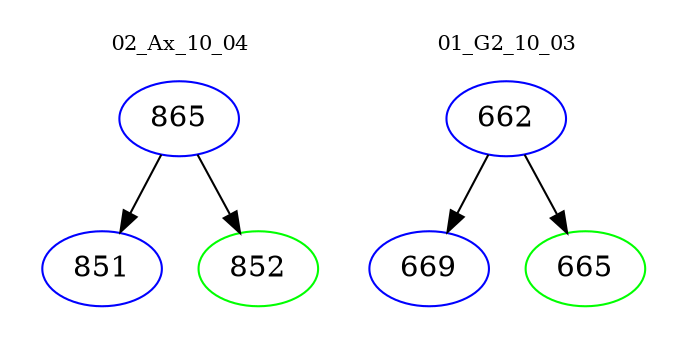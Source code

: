 digraph{
subgraph cluster_0 {
color = white
label = "02_Ax_10_04";
fontsize=10;
T0_865 [label="865", color="blue"]
T0_865 -> T0_851 [color="black"]
T0_851 [label="851", color="blue"]
T0_865 -> T0_852 [color="black"]
T0_852 [label="852", color="green"]
}
subgraph cluster_1 {
color = white
label = "01_G2_10_03";
fontsize=10;
T1_662 [label="662", color="blue"]
T1_662 -> T1_669 [color="black"]
T1_669 [label="669", color="blue"]
T1_662 -> T1_665 [color="black"]
T1_665 [label="665", color="green"]
}
}
